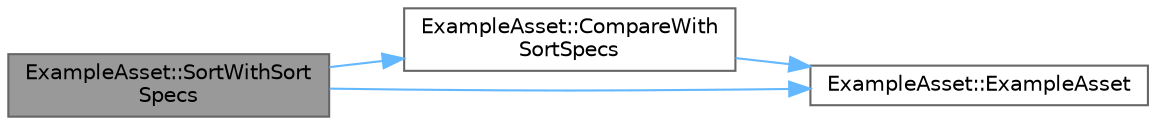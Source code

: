 digraph "ExampleAsset::SortWithSortSpecs"
{
 // LATEX_PDF_SIZE
  bgcolor="transparent";
  edge [fontname=Helvetica,fontsize=10,labelfontname=Helvetica,labelfontsize=10];
  node [fontname=Helvetica,fontsize=10,shape=box,height=0.2,width=0.4];
  rankdir="LR";
  Node1 [id="Node000001",label="ExampleAsset::SortWithSort\lSpecs",height=0.2,width=0.4,color="gray40", fillcolor="grey60", style="filled", fontcolor="black",tooltip=" "];
  Node1 -> Node2 [id="edge1_Node000001_Node000002",color="steelblue1",style="solid",tooltip=" "];
  Node2 [id="Node000002",label="ExampleAsset::CompareWith\lSortSpecs",height=0.2,width=0.4,color="grey40", fillcolor="white", style="filled",URL="$struct_example_asset.html#ab685444c68821f58fb7cfb1551dceb53",tooltip=" "];
  Node2 -> Node3 [id="edge2_Node000002_Node000003",color="steelblue1",style="solid",tooltip=" "];
  Node3 [id="Node000003",label="ExampleAsset::ExampleAsset",height=0.2,width=0.4,color="grey40", fillcolor="white", style="filled",URL="$struct_example_asset.html#a2acc66f97b9ac1dc885eeb354ec13a57",tooltip=" "];
  Node1 -> Node3 [id="edge3_Node000001_Node000003",color="steelblue1",style="solid",tooltip=" "];
}
